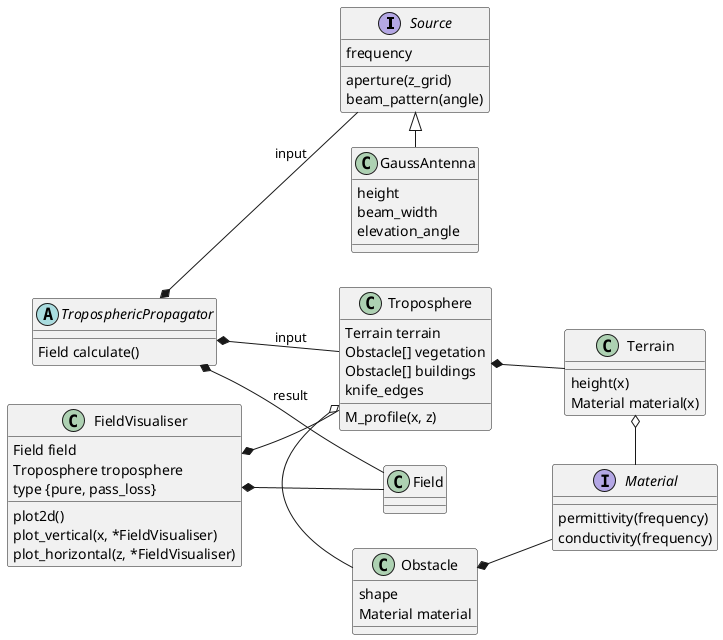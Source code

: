 @startuml
left to right direction

Source <|- GaussAntenna

interface Material {
permittivity(frequency)
conductivity(frequency)
}

interface Source {
frequency
aperture(z_grid)
beam_pattern(angle)
}

class GaussAntenna {
height
beam_width
elevation_angle
}

class Troposphere {
M_profile(x, z)
Terrain terrain
Obstacle[] vegetation
Obstacle[] buildings
knife_edges
}

Troposphere *-- Terrain
Troposphere o- Obstacle

class Terrain {
height(x)
Material material(x)
}

class Obstacle {
shape
Material material
}

Obstacle *-- Material
Terrain o- Material

class Field {

}

class FieldVisualiser {
Field field
Troposphere troposphere
type {pure, pass_loss}
plot2d()
plot_vertical(x, *FieldVisualiser)
plot_horizontal(z, *FieldVisualiser)
}

abstract class TroposphericPropagator {
Field calculate()
}

TroposphericPropagator *-- Source : input
TroposphericPropagator *-- Troposphere : input
TroposphericPropagator *-- Field : result

FieldVisualiser *-- Field
FieldVisualiser *-- Troposphere


@enduml
